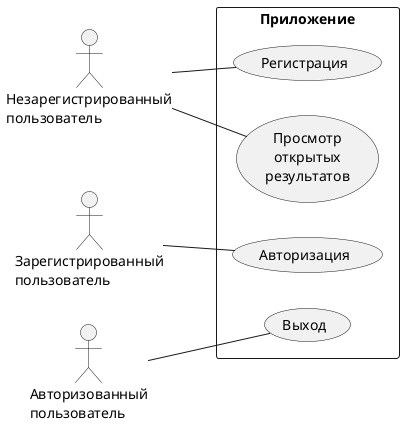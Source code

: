 @startuml
left to right direction

actor anyUser as "Незарегистрированный\nпользователь"
actor user as "Зарегистрированный\nпользователь"
actor authUser as "Авторизованный\nпользователь"

rectangle Приложение {
    (Регистрация) as reg
    (Авторизация) as auth
    (Просмотр\nоткрытых\nрезультатов) as lookOpen
    (Выход) as exit
}

anyUser -- reg
user -- auth

anyUser -- lookOpen

authUser -- exit

@enduml
